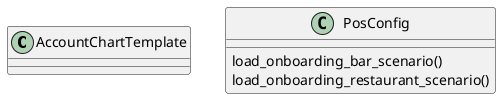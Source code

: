 @startuml classes_l10n_be_pos_restaurant
set namespaceSeparator none
class "AccountChartTemplate" as odoo_src.odoo.addons.l10n_be_pos_restaurant.models.template_be.AccountChartTemplate {
}
class "PosConfig" as odoo_src.odoo.addons.l10n_be_pos_restaurant.models.pos_config.PosConfig {
  load_onboarding_bar_scenario()
  load_onboarding_restaurant_scenario()
}
@enduml
